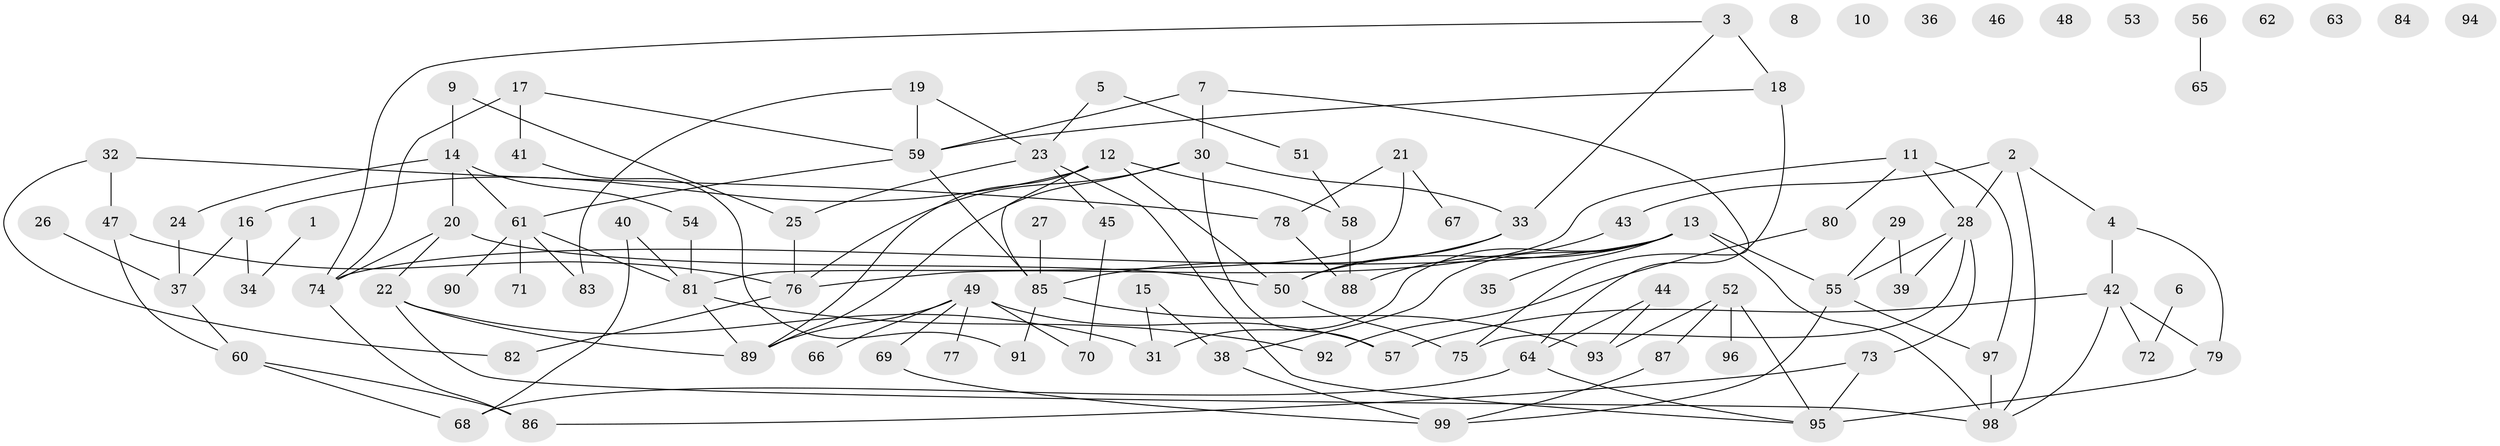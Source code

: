 // coarse degree distribution, {1: 0.15942028985507245, 7: 0.057971014492753624, 6: 0.043478260869565216, 2: 0.2463768115942029, 12: 0.014492753623188406, 0: 0.14492753623188406, 10: 0.028985507246376812, 11: 0.014492753623188406, 3: 0.13043478260869565, 4: 0.11594202898550725, 5: 0.043478260869565216}
// Generated by graph-tools (version 1.1) at 2025/16/03/04/25 18:16:27]
// undirected, 99 vertices, 137 edges
graph export_dot {
graph [start="1"]
  node [color=gray90,style=filled];
  1;
  2;
  3;
  4;
  5;
  6;
  7;
  8;
  9;
  10;
  11;
  12;
  13;
  14;
  15;
  16;
  17;
  18;
  19;
  20;
  21;
  22;
  23;
  24;
  25;
  26;
  27;
  28;
  29;
  30;
  31;
  32;
  33;
  34;
  35;
  36;
  37;
  38;
  39;
  40;
  41;
  42;
  43;
  44;
  45;
  46;
  47;
  48;
  49;
  50;
  51;
  52;
  53;
  54;
  55;
  56;
  57;
  58;
  59;
  60;
  61;
  62;
  63;
  64;
  65;
  66;
  67;
  68;
  69;
  70;
  71;
  72;
  73;
  74;
  75;
  76;
  77;
  78;
  79;
  80;
  81;
  82;
  83;
  84;
  85;
  86;
  87;
  88;
  89;
  90;
  91;
  92;
  93;
  94;
  95;
  96;
  97;
  98;
  99;
  1 -- 34;
  2 -- 4;
  2 -- 28;
  2 -- 43;
  2 -- 98;
  3 -- 18;
  3 -- 33;
  3 -- 74;
  4 -- 42;
  4 -- 79;
  5 -- 23;
  5 -- 51;
  6 -- 72;
  7 -- 30;
  7 -- 59;
  7 -- 75;
  9 -- 14;
  9 -- 25;
  11 -- 28;
  11 -- 76;
  11 -- 80;
  11 -- 97;
  12 -- 16;
  12 -- 50;
  12 -- 58;
  12 -- 85;
  12 -- 89;
  13 -- 31;
  13 -- 35;
  13 -- 38;
  13 -- 50;
  13 -- 55;
  13 -- 74;
  13 -- 98;
  14 -- 20;
  14 -- 24;
  14 -- 54;
  14 -- 61;
  15 -- 31;
  15 -- 38;
  16 -- 34;
  16 -- 37;
  17 -- 41;
  17 -- 59;
  17 -- 74;
  18 -- 59;
  18 -- 64;
  19 -- 23;
  19 -- 59;
  19 -- 83;
  20 -- 22;
  20 -- 50;
  20 -- 74;
  21 -- 67;
  21 -- 78;
  21 -- 81;
  22 -- 31;
  22 -- 89;
  22 -- 98;
  23 -- 25;
  23 -- 45;
  23 -- 95;
  24 -- 37;
  25 -- 76;
  26 -- 37;
  27 -- 85;
  28 -- 39;
  28 -- 55;
  28 -- 73;
  28 -- 75;
  29 -- 39;
  29 -- 55;
  30 -- 33;
  30 -- 57;
  30 -- 76;
  30 -- 89;
  32 -- 47;
  32 -- 78;
  32 -- 82;
  33 -- 50;
  33 -- 85;
  37 -- 60;
  38 -- 99;
  40 -- 68;
  40 -- 81;
  41 -- 91;
  42 -- 57;
  42 -- 72;
  42 -- 79;
  42 -- 98;
  43 -- 88;
  44 -- 64;
  44 -- 93;
  45 -- 70;
  47 -- 60;
  47 -- 76;
  49 -- 57;
  49 -- 66;
  49 -- 69;
  49 -- 70;
  49 -- 77;
  49 -- 89;
  50 -- 75;
  51 -- 58;
  52 -- 87;
  52 -- 93;
  52 -- 95;
  52 -- 96;
  54 -- 81;
  55 -- 97;
  55 -- 99;
  56 -- 65;
  58 -- 88;
  59 -- 61;
  59 -- 85;
  60 -- 68;
  60 -- 86;
  61 -- 71;
  61 -- 81;
  61 -- 83;
  61 -- 90;
  64 -- 68;
  64 -- 95;
  69 -- 99;
  73 -- 86;
  73 -- 95;
  74 -- 86;
  76 -- 82;
  78 -- 88;
  79 -- 95;
  80 -- 92;
  81 -- 89;
  81 -- 92;
  85 -- 91;
  85 -- 93;
  87 -- 99;
  97 -- 98;
}
